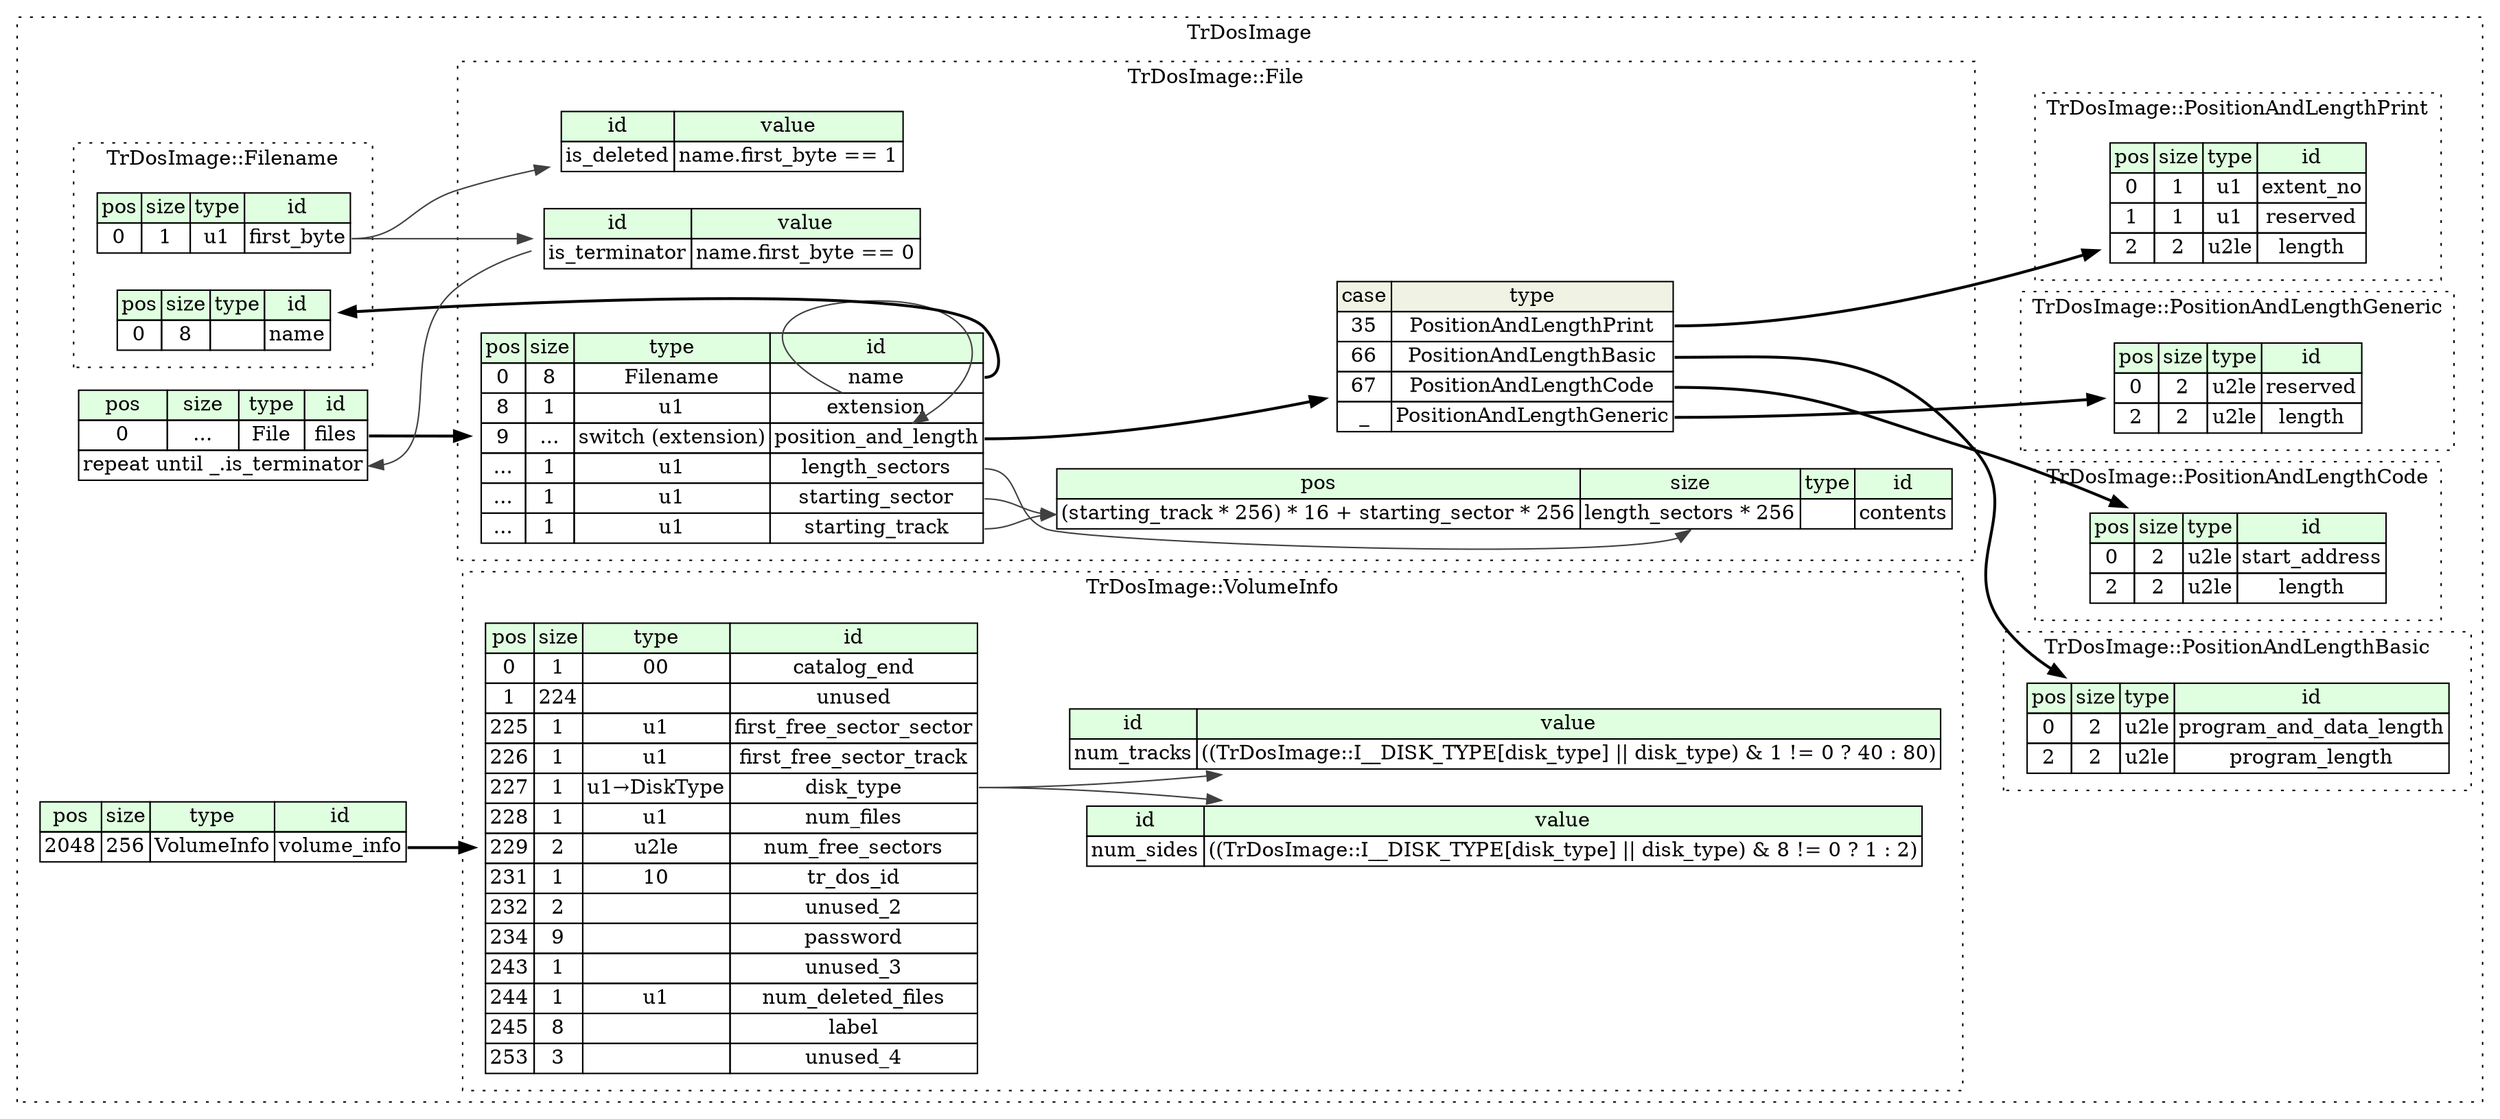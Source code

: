 digraph {
	rankdir=LR;
	node [shape=plaintext];
	subgraph cluster__tr_dos_image {
		label="TrDosImage";
		graph[style=dotted];

		tr_dos_image__seq [label=<<TABLE BORDER="0" CELLBORDER="1" CELLSPACING="0">
			<TR><TD BGCOLOR="#E0FFE0">pos</TD><TD BGCOLOR="#E0FFE0">size</TD><TD BGCOLOR="#E0FFE0">type</TD><TD BGCOLOR="#E0FFE0">id</TD></TR>
			<TR><TD PORT="files_pos">0</TD><TD PORT="files_size">...</TD><TD>File</TD><TD PORT="files_type">files</TD></TR>
			<TR><TD COLSPAN="4" PORT="files__repeat">repeat until _.is_terminator</TD></TR>
		</TABLE>>];
		tr_dos_image__inst__volume_info [label=<<TABLE BORDER="0" CELLBORDER="1" CELLSPACING="0">
			<TR><TD BGCOLOR="#E0FFE0">pos</TD><TD BGCOLOR="#E0FFE0">size</TD><TD BGCOLOR="#E0FFE0">type</TD><TD BGCOLOR="#E0FFE0">id</TD></TR>
			<TR><TD PORT="volume_info_pos">2048</TD><TD PORT="volume_info_size">256</TD><TD>VolumeInfo</TD><TD PORT="volume_info_type">volume_info</TD></TR>
		</TABLE>>];
		subgraph cluster__file {
			label="TrDosImage::File";
			graph[style=dotted];

			file__seq [label=<<TABLE BORDER="0" CELLBORDER="1" CELLSPACING="0">
				<TR><TD BGCOLOR="#E0FFE0">pos</TD><TD BGCOLOR="#E0FFE0">size</TD><TD BGCOLOR="#E0FFE0">type</TD><TD BGCOLOR="#E0FFE0">id</TD></TR>
				<TR><TD PORT="name_pos">0</TD><TD PORT="name_size">8</TD><TD>Filename</TD><TD PORT="name_type">name</TD></TR>
				<TR><TD PORT="extension_pos">8</TD><TD PORT="extension_size">1</TD><TD>u1</TD><TD PORT="extension_type">extension</TD></TR>
				<TR><TD PORT="position_and_length_pos">9</TD><TD PORT="position_and_length_size">...</TD><TD>switch (extension)</TD><TD PORT="position_and_length_type">position_and_length</TD></TR>
				<TR><TD PORT="length_sectors_pos">...</TD><TD PORT="length_sectors_size">1</TD><TD>u1</TD><TD PORT="length_sectors_type">length_sectors</TD></TR>
				<TR><TD PORT="starting_sector_pos">...</TD><TD PORT="starting_sector_size">1</TD><TD>u1</TD><TD PORT="starting_sector_type">starting_sector</TD></TR>
				<TR><TD PORT="starting_track_pos">...</TD><TD PORT="starting_track_size">1</TD><TD>u1</TD><TD PORT="starting_track_type">starting_track</TD></TR>
			</TABLE>>];
			file__inst__contents [label=<<TABLE BORDER="0" CELLBORDER="1" CELLSPACING="0">
				<TR><TD BGCOLOR="#E0FFE0">pos</TD><TD BGCOLOR="#E0FFE0">size</TD><TD BGCOLOR="#E0FFE0">type</TD><TD BGCOLOR="#E0FFE0">id</TD></TR>
				<TR><TD PORT="contents_pos">(starting_track * 256) * 16 + starting_sector * 256</TD><TD PORT="contents_size">length_sectors * 256</TD><TD></TD><TD PORT="contents_type">contents</TD></TR>
			</TABLE>>];
			file__inst__is_deleted [label=<<TABLE BORDER="0" CELLBORDER="1" CELLSPACING="0">
				<TR><TD BGCOLOR="#E0FFE0">id</TD><TD BGCOLOR="#E0FFE0">value</TD></TR>
				<TR><TD>is_deleted</TD><TD>name.first_byte == 1</TD></TR>
			</TABLE>>];
			file__inst__is_terminator [label=<<TABLE BORDER="0" CELLBORDER="1" CELLSPACING="0">
				<TR><TD BGCOLOR="#E0FFE0">id</TD><TD BGCOLOR="#E0FFE0">value</TD></TR>
				<TR><TD>is_terminator</TD><TD>name.first_byte == 0</TD></TR>
			</TABLE>>];
file__seq_position_and_length_switch [label=<<TABLE BORDER="0" CELLBORDER="1" CELLSPACING="0">
	<TR><TD BGCOLOR="#F0F2E4">case</TD><TD BGCOLOR="#F0F2E4">type</TD></TR>
	<TR><TD>35</TD><TD PORT="case0">PositionAndLengthPrint</TD></TR>
	<TR><TD>66</TD><TD PORT="case1">PositionAndLengthBasic</TD></TR>
	<TR><TD>67</TD><TD PORT="case2">PositionAndLengthCode</TD></TR>
	<TR><TD>_</TD><TD PORT="case3">PositionAndLengthGeneric</TD></TR>
</TABLE>>];
		}
		subgraph cluster__filename {
			label="TrDosImage::Filename";
			graph[style=dotted];

			filename__seq [label=<<TABLE BORDER="0" CELLBORDER="1" CELLSPACING="0">
				<TR><TD BGCOLOR="#E0FFE0">pos</TD><TD BGCOLOR="#E0FFE0">size</TD><TD BGCOLOR="#E0FFE0">type</TD><TD BGCOLOR="#E0FFE0">id</TD></TR>
				<TR><TD PORT="name_pos">0</TD><TD PORT="name_size">8</TD><TD></TD><TD PORT="name_type">name</TD></TR>
			</TABLE>>];
			filename__inst__first_byte [label=<<TABLE BORDER="0" CELLBORDER="1" CELLSPACING="0">
				<TR><TD BGCOLOR="#E0FFE0">pos</TD><TD BGCOLOR="#E0FFE0">size</TD><TD BGCOLOR="#E0FFE0">type</TD><TD BGCOLOR="#E0FFE0">id</TD></TR>
				<TR><TD PORT="first_byte_pos">0</TD><TD PORT="first_byte_size">1</TD><TD>u1</TD><TD PORT="first_byte_type">first_byte</TD></TR>
			</TABLE>>];
		}
		subgraph cluster__position_and_length_basic {
			label="TrDosImage::PositionAndLengthBasic";
			graph[style=dotted];

			position_and_length_basic__seq [label=<<TABLE BORDER="0" CELLBORDER="1" CELLSPACING="0">
				<TR><TD BGCOLOR="#E0FFE0">pos</TD><TD BGCOLOR="#E0FFE0">size</TD><TD BGCOLOR="#E0FFE0">type</TD><TD BGCOLOR="#E0FFE0">id</TD></TR>
				<TR><TD PORT="program_and_data_length_pos">0</TD><TD PORT="program_and_data_length_size">2</TD><TD>u2le</TD><TD PORT="program_and_data_length_type">program_and_data_length</TD></TR>
				<TR><TD PORT="program_length_pos">2</TD><TD PORT="program_length_size">2</TD><TD>u2le</TD><TD PORT="program_length_type">program_length</TD></TR>
			</TABLE>>];
		}
		subgraph cluster__position_and_length_code {
			label="TrDosImage::PositionAndLengthCode";
			graph[style=dotted];

			position_and_length_code__seq [label=<<TABLE BORDER="0" CELLBORDER="1" CELLSPACING="0">
				<TR><TD BGCOLOR="#E0FFE0">pos</TD><TD BGCOLOR="#E0FFE0">size</TD><TD BGCOLOR="#E0FFE0">type</TD><TD BGCOLOR="#E0FFE0">id</TD></TR>
				<TR><TD PORT="start_address_pos">0</TD><TD PORT="start_address_size">2</TD><TD>u2le</TD><TD PORT="start_address_type">start_address</TD></TR>
				<TR><TD PORT="length_pos">2</TD><TD PORT="length_size">2</TD><TD>u2le</TD><TD PORT="length_type">length</TD></TR>
			</TABLE>>];
		}
		subgraph cluster__position_and_length_generic {
			label="TrDosImage::PositionAndLengthGeneric";
			graph[style=dotted];

			position_and_length_generic__seq [label=<<TABLE BORDER="0" CELLBORDER="1" CELLSPACING="0">
				<TR><TD BGCOLOR="#E0FFE0">pos</TD><TD BGCOLOR="#E0FFE0">size</TD><TD BGCOLOR="#E0FFE0">type</TD><TD BGCOLOR="#E0FFE0">id</TD></TR>
				<TR><TD PORT="reserved_pos">0</TD><TD PORT="reserved_size">2</TD><TD>u2le</TD><TD PORT="reserved_type">reserved</TD></TR>
				<TR><TD PORT="length_pos">2</TD><TD PORT="length_size">2</TD><TD>u2le</TD><TD PORT="length_type">length</TD></TR>
			</TABLE>>];
		}
		subgraph cluster__position_and_length_print {
			label="TrDosImage::PositionAndLengthPrint";
			graph[style=dotted];

			position_and_length_print__seq [label=<<TABLE BORDER="0" CELLBORDER="1" CELLSPACING="0">
				<TR><TD BGCOLOR="#E0FFE0">pos</TD><TD BGCOLOR="#E0FFE0">size</TD><TD BGCOLOR="#E0FFE0">type</TD><TD BGCOLOR="#E0FFE0">id</TD></TR>
				<TR><TD PORT="extent_no_pos">0</TD><TD PORT="extent_no_size">1</TD><TD>u1</TD><TD PORT="extent_no_type">extent_no</TD></TR>
				<TR><TD PORT="reserved_pos">1</TD><TD PORT="reserved_size">1</TD><TD>u1</TD><TD PORT="reserved_type">reserved</TD></TR>
				<TR><TD PORT="length_pos">2</TD><TD PORT="length_size">2</TD><TD>u2le</TD><TD PORT="length_type">length</TD></TR>
			</TABLE>>];
		}
		subgraph cluster__volume_info {
			label="TrDosImage::VolumeInfo";
			graph[style=dotted];

			volume_info__seq [label=<<TABLE BORDER="0" CELLBORDER="1" CELLSPACING="0">
				<TR><TD BGCOLOR="#E0FFE0">pos</TD><TD BGCOLOR="#E0FFE0">size</TD><TD BGCOLOR="#E0FFE0">type</TD><TD BGCOLOR="#E0FFE0">id</TD></TR>
				<TR><TD PORT="catalog_end_pos">0</TD><TD PORT="catalog_end_size">1</TD><TD>00</TD><TD PORT="catalog_end_type">catalog_end</TD></TR>
				<TR><TD PORT="unused_pos">1</TD><TD PORT="unused_size">224</TD><TD></TD><TD PORT="unused_type">unused</TD></TR>
				<TR><TD PORT="first_free_sector_sector_pos">225</TD><TD PORT="first_free_sector_sector_size">1</TD><TD>u1</TD><TD PORT="first_free_sector_sector_type">first_free_sector_sector</TD></TR>
				<TR><TD PORT="first_free_sector_track_pos">226</TD><TD PORT="first_free_sector_track_size">1</TD><TD>u1</TD><TD PORT="first_free_sector_track_type">first_free_sector_track</TD></TR>
				<TR><TD PORT="disk_type_pos">227</TD><TD PORT="disk_type_size">1</TD><TD>u1→DiskType</TD><TD PORT="disk_type_type">disk_type</TD></TR>
				<TR><TD PORT="num_files_pos">228</TD><TD PORT="num_files_size">1</TD><TD>u1</TD><TD PORT="num_files_type">num_files</TD></TR>
				<TR><TD PORT="num_free_sectors_pos">229</TD><TD PORT="num_free_sectors_size">2</TD><TD>u2le</TD><TD PORT="num_free_sectors_type">num_free_sectors</TD></TR>
				<TR><TD PORT="tr_dos_id_pos">231</TD><TD PORT="tr_dos_id_size">1</TD><TD>10</TD><TD PORT="tr_dos_id_type">tr_dos_id</TD></TR>
				<TR><TD PORT="unused_2_pos">232</TD><TD PORT="unused_2_size">2</TD><TD></TD><TD PORT="unused_2_type">unused_2</TD></TR>
				<TR><TD PORT="password_pos">234</TD><TD PORT="password_size">9</TD><TD></TD><TD PORT="password_type">password</TD></TR>
				<TR><TD PORT="unused_3_pos">243</TD><TD PORT="unused_3_size">1</TD><TD></TD><TD PORT="unused_3_type">unused_3</TD></TR>
				<TR><TD PORT="num_deleted_files_pos">244</TD><TD PORT="num_deleted_files_size">1</TD><TD>u1</TD><TD PORT="num_deleted_files_type">num_deleted_files</TD></TR>
				<TR><TD PORT="label_pos">245</TD><TD PORT="label_size">8</TD><TD></TD><TD PORT="label_type">label</TD></TR>
				<TR><TD PORT="unused_4_pos">253</TD><TD PORT="unused_4_size">3</TD><TD></TD><TD PORT="unused_4_type">unused_4</TD></TR>
			</TABLE>>];
			volume_info__inst__num_sides [label=<<TABLE BORDER="0" CELLBORDER="1" CELLSPACING="0">
				<TR><TD BGCOLOR="#E0FFE0">id</TD><TD BGCOLOR="#E0FFE0">value</TD></TR>
				<TR><TD>num_sides</TD><TD>((TrDosImage::I__DISK_TYPE[disk_type] || disk_type) &amp; 8 != 0 ? 1 : 2)</TD></TR>
			</TABLE>>];
			volume_info__inst__num_tracks [label=<<TABLE BORDER="0" CELLBORDER="1" CELLSPACING="0">
				<TR><TD BGCOLOR="#E0FFE0">id</TD><TD BGCOLOR="#E0FFE0">value</TD></TR>
				<TR><TD>num_tracks</TD><TD>((TrDosImage::I__DISK_TYPE[disk_type] || disk_type) &amp; 1 != 0 ? 40 : 80)</TD></TR>
			</TABLE>>];
		}
	}
	tr_dos_image__seq:files_type -> file__seq [style=bold];
	file__inst__is_terminator:is_terminator_type -> tr_dos_image__seq:files__repeat [color="#404040"];
	tr_dos_image__inst__volume_info:volume_info_type -> volume_info__seq [style=bold];
	file__seq:name_type -> filename__seq [style=bold];
	file__seq:position_and_length_type -> file__seq_position_and_length_switch [style=bold];
	file__seq_position_and_length_switch:case0 -> position_and_length_print__seq [style=bold];
	file__seq_position_and_length_switch:case1 -> position_and_length_basic__seq [style=bold];
	file__seq_position_and_length_switch:case2 -> position_and_length_code__seq [style=bold];
	file__seq_position_and_length_switch:case3 -> position_and_length_generic__seq [style=bold];
	file__seq:extension_type -> file__seq:position_and_length_type [color="#404040"];
	file__seq:starting_track_type -> file__inst__contents:contents_pos [color="#404040"];
	file__seq:starting_sector_type -> file__inst__contents:contents_pos [color="#404040"];
	file__seq:length_sectors_type -> file__inst__contents:contents_size [color="#404040"];
	filename__inst__first_byte:first_byte_type -> file__inst__is_deleted [color="#404040"];
	filename__inst__first_byte:first_byte_type -> file__inst__is_terminator [color="#404040"];
	volume_info__seq:disk_type_type -> volume_info__inst__num_sides [color="#404040"];
	volume_info__seq:disk_type_type -> volume_info__inst__num_tracks [color="#404040"];
}
